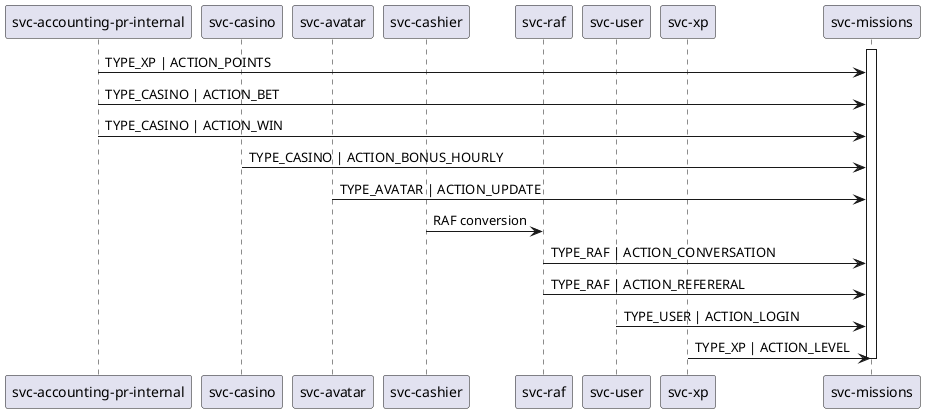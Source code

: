 .Historic Flow
[plantuml]
----

@startuml

participant "svc-accounting-pr-internal" as acctint
participant "svc-casino" as casino
participant "svc-avatar" as avatar
participant "svc-cashier" as cashier
participant "svc-raf" as raf
participant "svc-user" as user
participant "svc-xp" as xp
participant "svc-missions" as missions


activate missions
acctint->missions: TYPE_XP | ACTION_POINTS
acctint->missions: TYPE_CASINO | ACTION_BET
acctint->missions: TYPE_CASINO | ACTION_WIN
casino->missions: TYPE_CASINO | ACTION_BONUS_HOURLY
avatar->missions: TYPE_AVATAR | ACTION_UPDATE
cashier->raf: RAF conversion
raf->missions: TYPE_RAF | ACTION_CONVERSATION
raf->missions: TYPE_RAF | ACTION_REFERERAL
user->missions: TYPE_USER | ACTION_LOGIN
xp->missions: TYPE_XP | ACTION_LEVEL
deactivate missions

@enduml
----